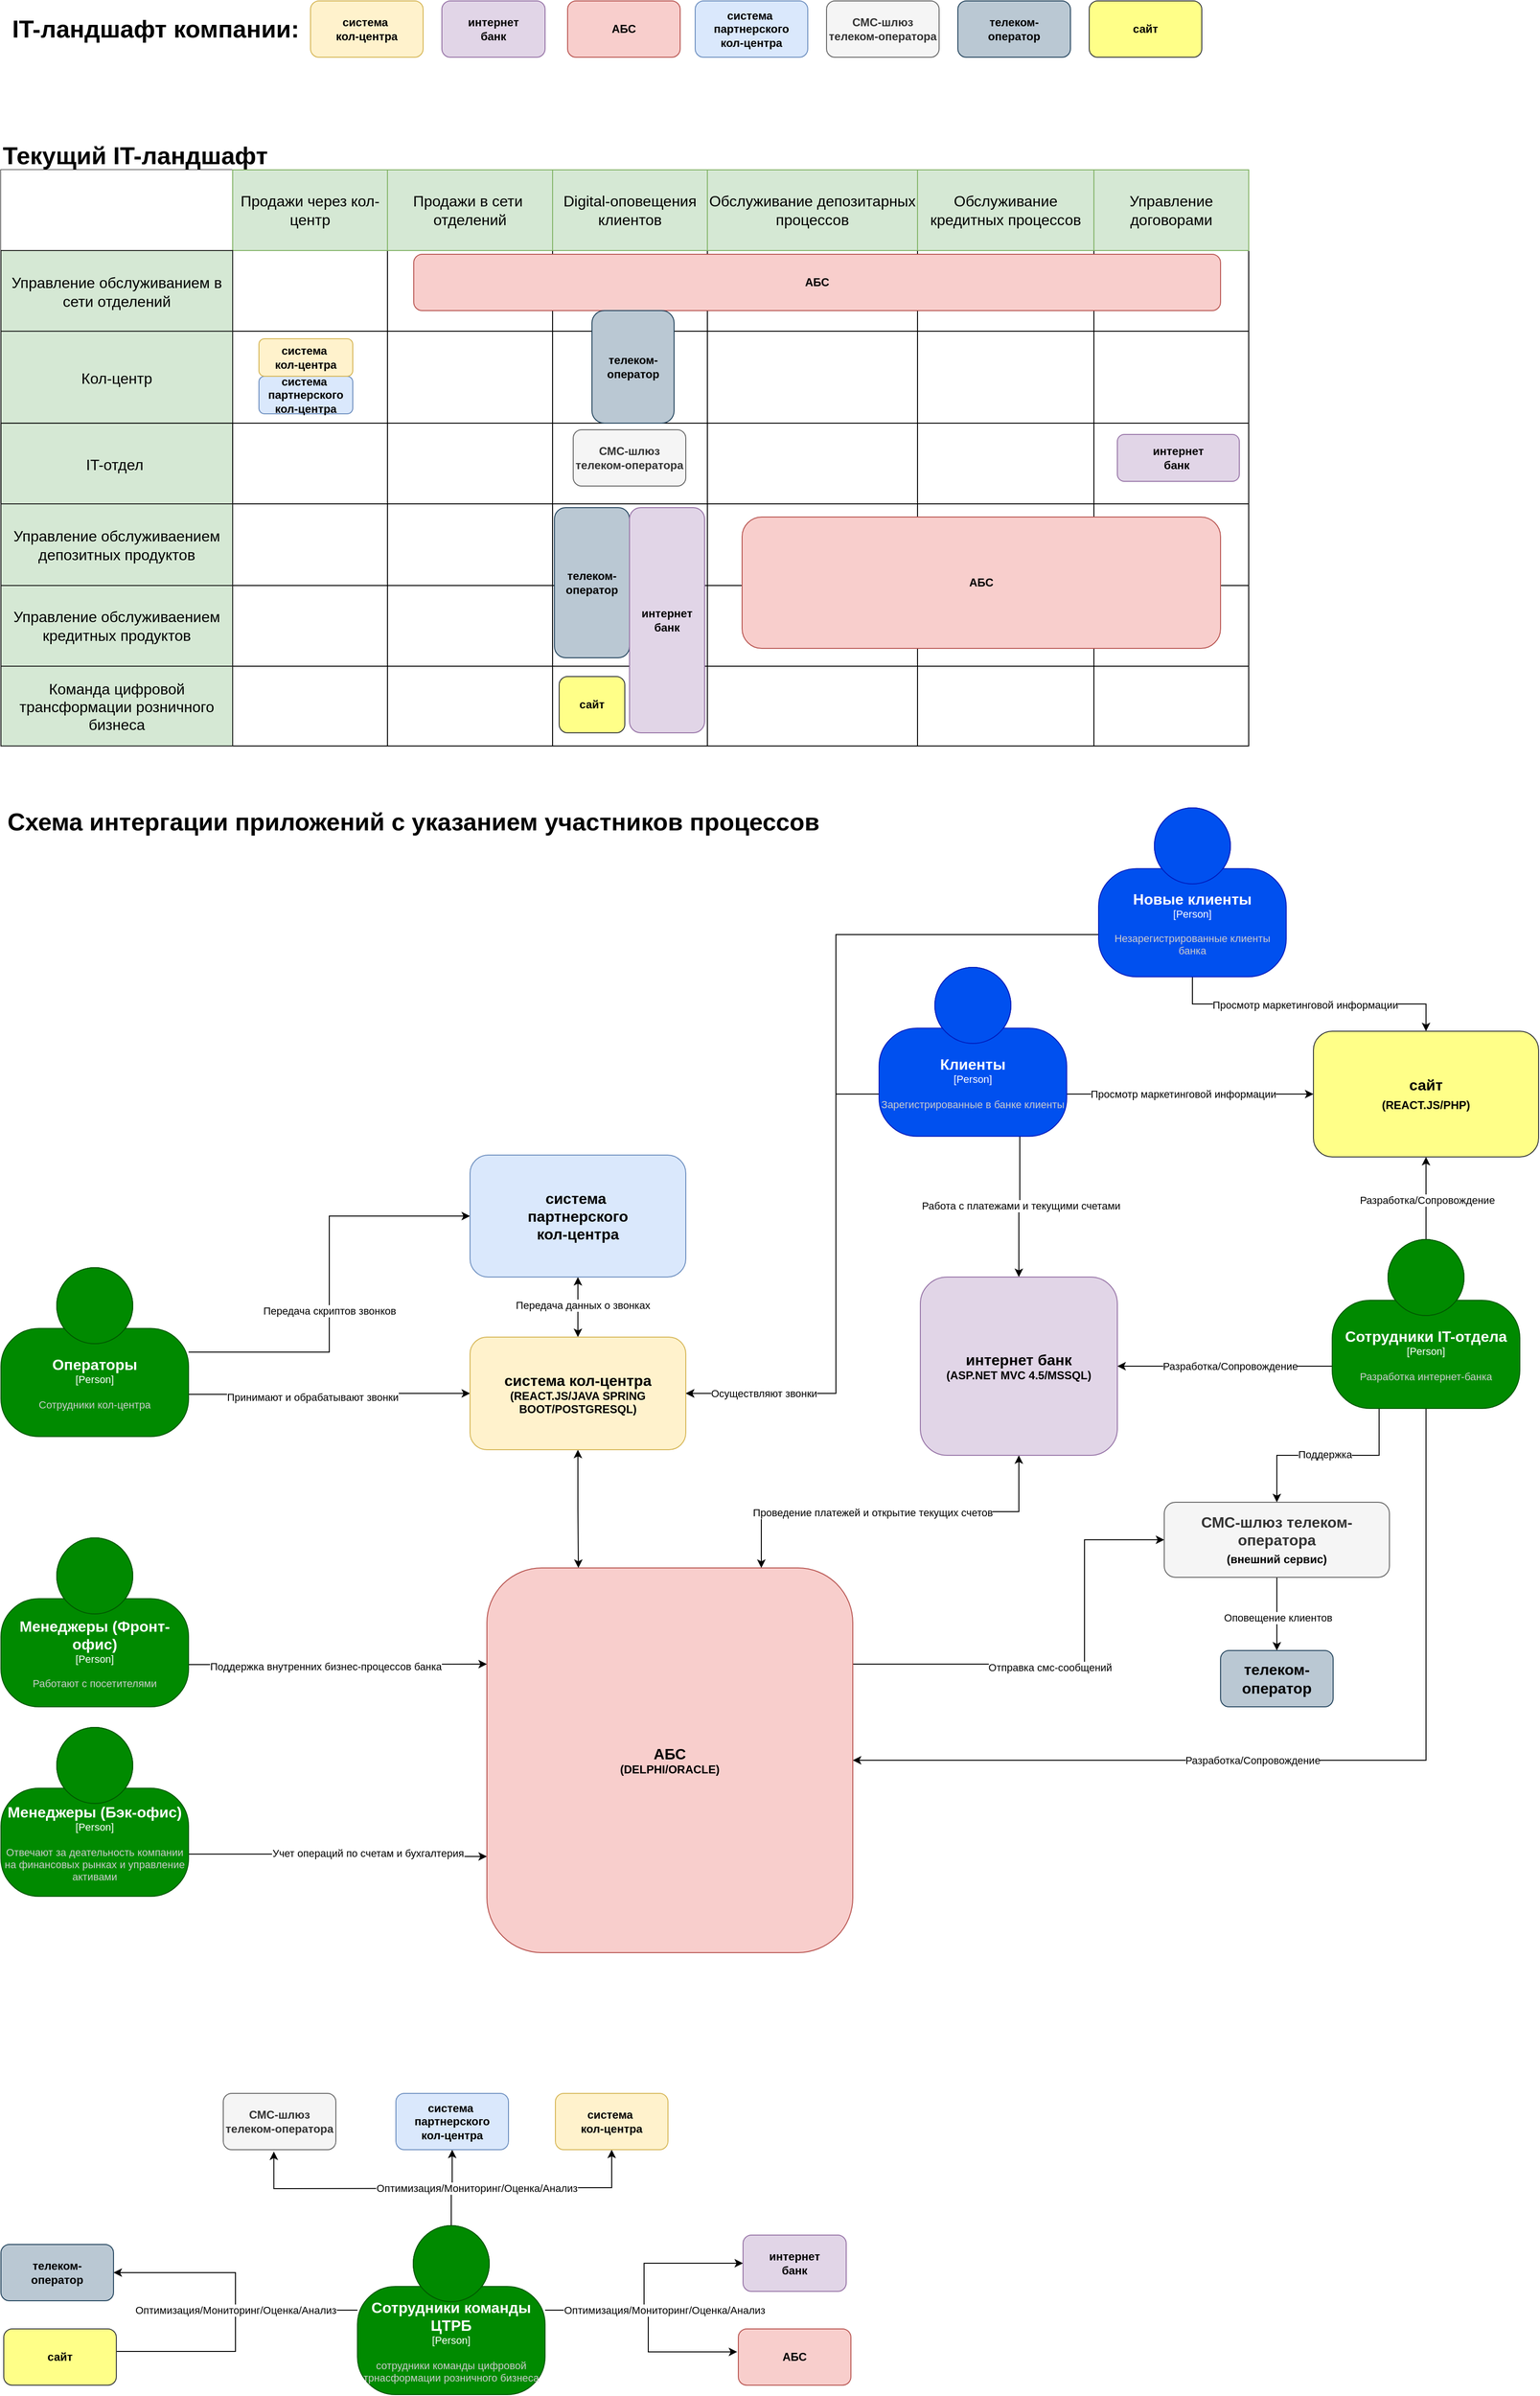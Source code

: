 <mxfile version="26.1.1">
  <diagram name="Страница — 1" id="DCKSg0_pnq47vdhUBzT0">
    <mxGraphModel dx="1891" dy="1104" grid="1" gridSize="10" guides="1" tooltips="1" connect="1" arrows="1" fold="1" page="1" pageScale="1" pageWidth="827" pageHeight="1169" math="0" shadow="0">
      <root>
        <mxCell id="0" />
        <mxCell id="1" parent="0" />
        <mxCell id="R_p2Gdf03y_Fe4NIbsTM-70" value="" style="shape=table;startSize=0;container=1;collapsible=0;childLayout=tableLayout;fontSize=16;" parent="1" vertex="1">
          <mxGeometry x="60" y="220" width="1330" height="614" as="geometry" />
        </mxCell>
        <mxCell id="R_p2Gdf03y_Fe4NIbsTM-71" value="" style="shape=tableRow;horizontal=0;startSize=0;swimlaneHead=0;swimlaneBody=0;strokeColor=inherit;top=0;left=0;bottom=0;right=0;collapsible=0;dropTarget=0;fillColor=none;points=[[0,0.5],[1,0.5]];portConstraint=eastwest;fontSize=16;" parent="R_p2Gdf03y_Fe4NIbsTM-70" vertex="1">
          <mxGeometry width="1330" height="86" as="geometry" />
        </mxCell>
        <mxCell id="R_p2Gdf03y_Fe4NIbsTM-72" value="" style="shape=partialRectangle;html=1;whiteSpace=wrap;connectable=0;overflow=hidden;top=0;left=0;bottom=0;right=0;pointerEvents=1;fontSize=16;" parent="R_p2Gdf03y_Fe4NIbsTM-71" vertex="1">
          <mxGeometry width="247" height="86" as="geometry">
            <mxRectangle width="247" height="86" as="alternateBounds" />
          </mxGeometry>
        </mxCell>
        <mxCell id="R_p2Gdf03y_Fe4NIbsTM-73" value="Продажи через кол-центр" style="shape=partialRectangle;html=1;whiteSpace=wrap;connectable=0;strokeColor=#82b366;overflow=hidden;fillColor=#d5e8d4;top=1;left=1;bottom=1;right=1;pointerEvents=1;fontSize=16;" parent="R_p2Gdf03y_Fe4NIbsTM-71" vertex="1">
          <mxGeometry x="247" width="165" height="86" as="geometry">
            <mxRectangle width="165" height="86" as="alternateBounds" />
          </mxGeometry>
        </mxCell>
        <mxCell id="R_p2Gdf03y_Fe4NIbsTM-86" value="Продажи в сети&amp;nbsp;&lt;div&gt;отделений&lt;/div&gt;" style="shape=partialRectangle;html=1;whiteSpace=wrap;connectable=0;strokeColor=#82b366;overflow=hidden;fillColor=#d5e8d4;top=1;left=1;bottom=1;right=1;pointerEvents=1;fontSize=16;" parent="R_p2Gdf03y_Fe4NIbsTM-71" vertex="1">
          <mxGeometry x="412" width="176" height="86" as="geometry">
            <mxRectangle width="176" height="86" as="alternateBounds" />
          </mxGeometry>
        </mxCell>
        <mxCell id="R_p2Gdf03y_Fe4NIbsTM-83" value="Digital-оповещения клиентов" style="shape=partialRectangle;html=1;whiteSpace=wrap;connectable=0;strokeColor=#82b366;overflow=hidden;fillColor=#d5e8d4;top=1;left=1;bottom=1;right=1;pointerEvents=1;fontSize=16;" parent="R_p2Gdf03y_Fe4NIbsTM-71" vertex="1">
          <mxGeometry x="588" width="165" height="86" as="geometry">
            <mxRectangle width="165" height="86" as="alternateBounds" />
          </mxGeometry>
        </mxCell>
        <mxCell id="R_p2Gdf03y_Fe4NIbsTM-74" value="Обслуживание депозитарных процессов" style="shape=partialRectangle;html=1;whiteSpace=wrap;connectable=0;strokeColor=#82b366;overflow=hidden;fillColor=#d5e8d4;top=1;left=1;bottom=1;right=1;pointerEvents=1;fontSize=16;" parent="R_p2Gdf03y_Fe4NIbsTM-71" vertex="1">
          <mxGeometry x="753" width="224" height="86" as="geometry">
            <mxRectangle width="224" height="86" as="alternateBounds" />
          </mxGeometry>
        </mxCell>
        <mxCell id="R_p2Gdf03y_Fe4NIbsTM-127" value="Обслуживание кредитных процессов" style="shape=partialRectangle;html=1;whiteSpace=wrap;connectable=0;strokeColor=#82b366;overflow=hidden;fillColor=#d5e8d4;top=1;left=1;bottom=1;right=1;pointerEvents=1;fontSize=16;" parent="R_p2Gdf03y_Fe4NIbsTM-71" vertex="1">
          <mxGeometry x="977" width="188" height="86" as="geometry">
            <mxRectangle width="188" height="86" as="alternateBounds" />
          </mxGeometry>
        </mxCell>
        <mxCell id="R_p2Gdf03y_Fe4NIbsTM-119" value="Управление договорами" style="shape=partialRectangle;html=1;whiteSpace=wrap;connectable=0;strokeColor=#82b366;overflow=hidden;fillColor=#d5e8d4;top=1;left=1;bottom=1;right=1;pointerEvents=1;fontSize=16;" parent="R_p2Gdf03y_Fe4NIbsTM-71" vertex="1">
          <mxGeometry x="1165" width="165" height="86" as="geometry">
            <mxRectangle width="165" height="86" as="alternateBounds" />
          </mxGeometry>
        </mxCell>
        <mxCell id="R_p2Gdf03y_Fe4NIbsTM-75" value="" style="shape=tableRow;horizontal=0;startSize=0;swimlaneHead=0;swimlaneBody=0;strokeColor=inherit;top=0;left=0;bottom=0;right=0;collapsible=0;dropTarget=0;fillColor=none;points=[[0,0.5],[1,0.5]];portConstraint=eastwest;fontSize=16;" parent="R_p2Gdf03y_Fe4NIbsTM-70" vertex="1">
          <mxGeometry y="86" width="1330" height="86" as="geometry" />
        </mxCell>
        <mxCell id="R_p2Gdf03y_Fe4NIbsTM-76" value="Управление обслуживанием в сети отделений" style="shape=partialRectangle;html=1;whiteSpace=wrap;connectable=0;strokeColor=light-dark(#191a19, #446e2c);overflow=hidden;fillColor=#d5e8d4;top=1;left=1;bottom=1;right=1;pointerEvents=1;fontSize=16;spacingTop=1;" parent="R_p2Gdf03y_Fe4NIbsTM-75" vertex="1">
          <mxGeometry width="247" height="86" as="geometry">
            <mxRectangle width="247" height="86" as="alternateBounds" />
          </mxGeometry>
        </mxCell>
        <mxCell id="R_p2Gdf03y_Fe4NIbsTM-77" value="" style="shape=partialRectangle;html=1;whiteSpace=wrap;connectable=0;strokeColor=inherit;overflow=hidden;fillColor=none;top=0;left=0;bottom=0;right=0;pointerEvents=1;fontSize=16;" parent="R_p2Gdf03y_Fe4NIbsTM-75" vertex="1">
          <mxGeometry x="247" width="165" height="86" as="geometry">
            <mxRectangle width="165" height="86" as="alternateBounds" />
          </mxGeometry>
        </mxCell>
        <mxCell id="R_p2Gdf03y_Fe4NIbsTM-87" value="" style="shape=partialRectangle;html=1;whiteSpace=wrap;connectable=0;strokeColor=inherit;overflow=hidden;fillColor=none;top=0;left=0;bottom=0;right=0;pointerEvents=1;fontSize=16;" parent="R_p2Gdf03y_Fe4NIbsTM-75" vertex="1">
          <mxGeometry x="412" width="176" height="86" as="geometry">
            <mxRectangle width="176" height="86" as="alternateBounds" />
          </mxGeometry>
        </mxCell>
        <mxCell id="R_p2Gdf03y_Fe4NIbsTM-84" style="shape=partialRectangle;html=1;whiteSpace=wrap;connectable=0;strokeColor=inherit;overflow=hidden;fillColor=none;top=0;left=0;bottom=0;right=0;pointerEvents=1;fontSize=16;" parent="R_p2Gdf03y_Fe4NIbsTM-75" vertex="1">
          <mxGeometry x="588" width="165" height="86" as="geometry">
            <mxRectangle width="165" height="86" as="alternateBounds" />
          </mxGeometry>
        </mxCell>
        <mxCell id="R_p2Gdf03y_Fe4NIbsTM-78" value="" style="shape=partialRectangle;html=1;whiteSpace=wrap;connectable=0;strokeColor=inherit;overflow=hidden;fillColor=none;top=0;left=0;bottom=0;right=0;pointerEvents=1;fontSize=16;" parent="R_p2Gdf03y_Fe4NIbsTM-75" vertex="1">
          <mxGeometry x="753" width="224" height="86" as="geometry">
            <mxRectangle width="224" height="86" as="alternateBounds" />
          </mxGeometry>
        </mxCell>
        <mxCell id="R_p2Gdf03y_Fe4NIbsTM-128" style="shape=partialRectangle;html=1;whiteSpace=wrap;connectable=0;strokeColor=inherit;overflow=hidden;fillColor=none;top=0;left=0;bottom=0;right=0;pointerEvents=1;fontSize=16;" parent="R_p2Gdf03y_Fe4NIbsTM-75" vertex="1">
          <mxGeometry x="977" width="188" height="86" as="geometry">
            <mxRectangle width="188" height="86" as="alternateBounds" />
          </mxGeometry>
        </mxCell>
        <mxCell id="R_p2Gdf03y_Fe4NIbsTM-120" style="shape=partialRectangle;html=1;whiteSpace=wrap;connectable=0;strokeColor=inherit;overflow=hidden;fillColor=none;top=0;left=0;bottom=0;right=0;pointerEvents=1;fontSize=16;" parent="R_p2Gdf03y_Fe4NIbsTM-75" vertex="1">
          <mxGeometry x="1165" width="165" height="86" as="geometry">
            <mxRectangle width="165" height="86" as="alternateBounds" />
          </mxGeometry>
        </mxCell>
        <mxCell id="R_p2Gdf03y_Fe4NIbsTM-113" style="shape=tableRow;horizontal=0;startSize=0;swimlaneHead=0;swimlaneBody=0;strokeColor=inherit;top=0;left=0;bottom=0;right=0;collapsible=0;dropTarget=0;fillColor=none;points=[[0,0.5],[1,0.5]];portConstraint=eastwest;fontSize=16;" parent="R_p2Gdf03y_Fe4NIbsTM-70" vertex="1">
          <mxGeometry y="172" width="1330" height="98" as="geometry" />
        </mxCell>
        <mxCell id="R_p2Gdf03y_Fe4NIbsTM-114" value="Кол-центр" style="shape=partialRectangle;html=1;whiteSpace=wrap;connectable=0;strokeColor=light-dark(#191a19, #446e2c);overflow=hidden;fillColor=#d5e8d4;top=1;left=1;bottom=1;right=1;pointerEvents=1;fontSize=16;spacingTop=1;" parent="R_p2Gdf03y_Fe4NIbsTM-113" vertex="1">
          <mxGeometry width="247" height="98" as="geometry">
            <mxRectangle width="247" height="98" as="alternateBounds" />
          </mxGeometry>
        </mxCell>
        <mxCell id="R_p2Gdf03y_Fe4NIbsTM-115" value="" style="shape=partialRectangle;html=1;whiteSpace=wrap;connectable=0;strokeColor=inherit;overflow=hidden;fillColor=none;top=0;left=0;bottom=0;right=0;pointerEvents=1;fontSize=16;" parent="R_p2Gdf03y_Fe4NIbsTM-113" vertex="1">
          <mxGeometry x="247" width="165" height="98" as="geometry">
            <mxRectangle width="165" height="98" as="alternateBounds" />
          </mxGeometry>
        </mxCell>
        <mxCell id="R_p2Gdf03y_Fe4NIbsTM-116" style="shape=partialRectangle;html=1;whiteSpace=wrap;connectable=0;strokeColor=inherit;overflow=hidden;fillColor=none;top=0;left=0;bottom=0;right=0;pointerEvents=1;fontSize=16;" parent="R_p2Gdf03y_Fe4NIbsTM-113" vertex="1">
          <mxGeometry x="412" width="176" height="98" as="geometry">
            <mxRectangle width="176" height="98" as="alternateBounds" />
          </mxGeometry>
        </mxCell>
        <mxCell id="R_p2Gdf03y_Fe4NIbsTM-117" style="shape=partialRectangle;html=1;whiteSpace=wrap;connectable=0;strokeColor=inherit;overflow=hidden;fillColor=none;top=0;left=0;bottom=0;right=0;pointerEvents=1;fontSize=16;" parent="R_p2Gdf03y_Fe4NIbsTM-113" vertex="1">
          <mxGeometry x="588" width="165" height="98" as="geometry">
            <mxRectangle width="165" height="98" as="alternateBounds" />
          </mxGeometry>
        </mxCell>
        <mxCell id="R_p2Gdf03y_Fe4NIbsTM-118" style="shape=partialRectangle;html=1;whiteSpace=wrap;connectable=0;strokeColor=inherit;overflow=hidden;fillColor=none;top=0;left=0;bottom=0;right=0;pointerEvents=1;fontSize=16;" parent="R_p2Gdf03y_Fe4NIbsTM-113" vertex="1">
          <mxGeometry x="753" width="224" height="98" as="geometry">
            <mxRectangle width="224" height="98" as="alternateBounds" />
          </mxGeometry>
        </mxCell>
        <mxCell id="R_p2Gdf03y_Fe4NIbsTM-129" style="shape=partialRectangle;html=1;whiteSpace=wrap;connectable=0;strokeColor=inherit;overflow=hidden;fillColor=none;top=0;left=0;bottom=0;right=0;pointerEvents=1;fontSize=16;" parent="R_p2Gdf03y_Fe4NIbsTM-113" vertex="1">
          <mxGeometry x="977" width="188" height="98" as="geometry">
            <mxRectangle width="188" height="98" as="alternateBounds" />
          </mxGeometry>
        </mxCell>
        <mxCell id="R_p2Gdf03y_Fe4NIbsTM-121" style="shape=partialRectangle;html=1;whiteSpace=wrap;connectable=0;strokeColor=inherit;overflow=hidden;fillColor=none;top=0;left=0;bottom=0;right=0;pointerEvents=1;fontSize=16;" parent="R_p2Gdf03y_Fe4NIbsTM-113" vertex="1">
          <mxGeometry x="1165" width="165" height="98" as="geometry">
            <mxRectangle width="165" height="98" as="alternateBounds" />
          </mxGeometry>
        </mxCell>
        <mxCell id="R_p2Gdf03y_Fe4NIbsTM-107" style="shape=tableRow;horizontal=0;startSize=0;swimlaneHead=0;swimlaneBody=0;strokeColor=inherit;top=0;left=0;bottom=0;right=0;collapsible=0;dropTarget=0;fillColor=none;points=[[0,0.5],[1,0.5]];portConstraint=eastwest;fontSize=16;" parent="R_p2Gdf03y_Fe4NIbsTM-70" vertex="1">
          <mxGeometry y="270" width="1330" height="86" as="geometry" />
        </mxCell>
        <mxCell id="R_p2Gdf03y_Fe4NIbsTM-108" value="IT-отдел&amp;nbsp;" style="shape=partialRectangle;html=1;whiteSpace=wrap;connectable=0;strokeColor=default;overflow=hidden;fillColor=#d5e8d4;top=1;left=1;bottom=1;right=1;pointerEvents=1;fontSize=16;spacingTop=2;" parent="R_p2Gdf03y_Fe4NIbsTM-107" vertex="1">
          <mxGeometry width="247" height="86" as="geometry">
            <mxRectangle width="247" height="86" as="alternateBounds" />
          </mxGeometry>
        </mxCell>
        <mxCell id="R_p2Gdf03y_Fe4NIbsTM-109" style="shape=partialRectangle;html=1;whiteSpace=wrap;connectable=0;strokeColor=inherit;overflow=hidden;fillColor=none;top=0;left=0;bottom=0;right=0;pointerEvents=1;fontSize=16;" parent="R_p2Gdf03y_Fe4NIbsTM-107" vertex="1">
          <mxGeometry x="247" width="165" height="86" as="geometry">
            <mxRectangle width="165" height="86" as="alternateBounds" />
          </mxGeometry>
        </mxCell>
        <mxCell id="R_p2Gdf03y_Fe4NIbsTM-110" style="shape=partialRectangle;html=1;whiteSpace=wrap;connectable=0;strokeColor=inherit;overflow=hidden;fillColor=none;top=0;left=0;bottom=0;right=0;pointerEvents=1;fontSize=16;" parent="R_p2Gdf03y_Fe4NIbsTM-107" vertex="1">
          <mxGeometry x="412" width="176" height="86" as="geometry">
            <mxRectangle width="176" height="86" as="alternateBounds" />
          </mxGeometry>
        </mxCell>
        <mxCell id="R_p2Gdf03y_Fe4NIbsTM-111" style="shape=partialRectangle;html=1;whiteSpace=wrap;connectable=0;strokeColor=inherit;overflow=hidden;fillColor=none;top=0;left=0;bottom=0;right=0;pointerEvents=1;fontSize=16;" parent="R_p2Gdf03y_Fe4NIbsTM-107" vertex="1">
          <mxGeometry x="588" width="165" height="86" as="geometry">
            <mxRectangle width="165" height="86" as="alternateBounds" />
          </mxGeometry>
        </mxCell>
        <mxCell id="R_p2Gdf03y_Fe4NIbsTM-112" style="shape=partialRectangle;html=1;whiteSpace=wrap;connectable=0;strokeColor=inherit;overflow=hidden;fillColor=none;top=0;left=0;bottom=0;right=0;pointerEvents=1;fontSize=16;" parent="R_p2Gdf03y_Fe4NIbsTM-107" vertex="1">
          <mxGeometry x="753" width="224" height="86" as="geometry">
            <mxRectangle width="224" height="86" as="alternateBounds" />
          </mxGeometry>
        </mxCell>
        <mxCell id="R_p2Gdf03y_Fe4NIbsTM-130" style="shape=partialRectangle;html=1;whiteSpace=wrap;connectable=0;strokeColor=inherit;overflow=hidden;fillColor=none;top=0;left=0;bottom=0;right=0;pointerEvents=1;fontSize=16;" parent="R_p2Gdf03y_Fe4NIbsTM-107" vertex="1">
          <mxGeometry x="977" width="188" height="86" as="geometry">
            <mxRectangle width="188" height="86" as="alternateBounds" />
          </mxGeometry>
        </mxCell>
        <mxCell id="R_p2Gdf03y_Fe4NIbsTM-122" style="shape=partialRectangle;html=1;whiteSpace=wrap;connectable=0;strokeColor=inherit;overflow=hidden;fillColor=none;top=0;left=0;bottom=0;right=0;pointerEvents=1;fontSize=16;" parent="R_p2Gdf03y_Fe4NIbsTM-107" vertex="1">
          <mxGeometry x="1165" width="165" height="86" as="geometry">
            <mxRectangle width="165" height="86" as="alternateBounds" />
          </mxGeometry>
        </mxCell>
        <mxCell id="R_p2Gdf03y_Fe4NIbsTM-101" style="shape=tableRow;horizontal=0;startSize=0;swimlaneHead=0;swimlaneBody=0;strokeColor=inherit;top=0;left=0;bottom=0;right=0;collapsible=0;dropTarget=0;fillColor=none;points=[[0,0.5],[1,0.5]];portConstraint=eastwest;fontSize=16;" parent="R_p2Gdf03y_Fe4NIbsTM-70" vertex="1">
          <mxGeometry y="356" width="1330" height="87" as="geometry" />
        </mxCell>
        <mxCell id="R_p2Gdf03y_Fe4NIbsTM-102" value="Управление обслуживаением депозитных продуктов" style="shape=partialRectangle;html=1;whiteSpace=wrap;connectable=0;strokeColor=light-dark(#191a19, #446e2c);overflow=hidden;fillColor=#d5e8d4;top=1;left=1;bottom=1;right=1;pointerEvents=1;fontSize=16;" parent="R_p2Gdf03y_Fe4NIbsTM-101" vertex="1">
          <mxGeometry width="247" height="87" as="geometry">
            <mxRectangle width="247" height="87" as="alternateBounds" />
          </mxGeometry>
        </mxCell>
        <mxCell id="R_p2Gdf03y_Fe4NIbsTM-103" style="shape=partialRectangle;html=1;whiteSpace=wrap;connectable=0;strokeColor=inherit;overflow=hidden;fillColor=none;top=0;left=0;bottom=0;right=0;pointerEvents=1;fontSize=16;" parent="R_p2Gdf03y_Fe4NIbsTM-101" vertex="1">
          <mxGeometry x="247" width="165" height="87" as="geometry">
            <mxRectangle width="165" height="87" as="alternateBounds" />
          </mxGeometry>
        </mxCell>
        <mxCell id="R_p2Gdf03y_Fe4NIbsTM-104" style="shape=partialRectangle;html=1;whiteSpace=wrap;connectable=0;strokeColor=inherit;overflow=hidden;fillColor=none;top=0;left=0;bottom=0;right=0;pointerEvents=1;fontSize=16;" parent="R_p2Gdf03y_Fe4NIbsTM-101" vertex="1">
          <mxGeometry x="412" width="176" height="87" as="geometry">
            <mxRectangle width="176" height="87" as="alternateBounds" />
          </mxGeometry>
        </mxCell>
        <mxCell id="R_p2Gdf03y_Fe4NIbsTM-105" style="shape=partialRectangle;html=1;whiteSpace=wrap;connectable=0;strokeColor=inherit;overflow=hidden;fillColor=none;top=0;left=0;bottom=0;right=0;pointerEvents=1;fontSize=16;" parent="R_p2Gdf03y_Fe4NIbsTM-101" vertex="1">
          <mxGeometry x="588" width="165" height="87" as="geometry">
            <mxRectangle width="165" height="87" as="alternateBounds" />
          </mxGeometry>
        </mxCell>
        <mxCell id="R_p2Gdf03y_Fe4NIbsTM-106" style="shape=partialRectangle;html=1;whiteSpace=wrap;connectable=0;strokeColor=inherit;overflow=hidden;fillColor=none;top=0;left=0;bottom=0;right=0;pointerEvents=1;fontSize=16;" parent="R_p2Gdf03y_Fe4NIbsTM-101" vertex="1">
          <mxGeometry x="753" width="224" height="87" as="geometry">
            <mxRectangle width="224" height="87" as="alternateBounds" />
          </mxGeometry>
        </mxCell>
        <mxCell id="R_p2Gdf03y_Fe4NIbsTM-131" style="shape=partialRectangle;html=1;whiteSpace=wrap;connectable=0;strokeColor=inherit;overflow=hidden;fillColor=none;top=0;left=0;bottom=0;right=0;pointerEvents=1;fontSize=16;" parent="R_p2Gdf03y_Fe4NIbsTM-101" vertex="1">
          <mxGeometry x="977" width="188" height="87" as="geometry">
            <mxRectangle width="188" height="87" as="alternateBounds" />
          </mxGeometry>
        </mxCell>
        <mxCell id="R_p2Gdf03y_Fe4NIbsTM-123" style="shape=partialRectangle;html=1;whiteSpace=wrap;connectable=0;strokeColor=inherit;overflow=hidden;fillColor=none;top=0;left=0;bottom=0;right=0;pointerEvents=1;fontSize=16;" parent="R_p2Gdf03y_Fe4NIbsTM-101" vertex="1">
          <mxGeometry x="1165" width="165" height="87" as="geometry">
            <mxRectangle width="165" height="87" as="alternateBounds" />
          </mxGeometry>
        </mxCell>
        <mxCell id="R_p2Gdf03y_Fe4NIbsTM-95" style="shape=tableRow;horizontal=0;startSize=0;swimlaneHead=0;swimlaneBody=0;strokeColor=inherit;top=0;left=0;bottom=0;right=0;collapsible=0;dropTarget=0;fillColor=none;points=[[0,0.5],[1,0.5]];portConstraint=eastwest;fontSize=16;" parent="R_p2Gdf03y_Fe4NIbsTM-70" vertex="1">
          <mxGeometry y="443" width="1330" height="86" as="geometry" />
        </mxCell>
        <mxCell id="R_p2Gdf03y_Fe4NIbsTM-96" value="Управление обслуживаением кредитных продуктов" style="shape=partialRectangle;html=1;whiteSpace=wrap;connectable=0;strokeColor=light-dark(#191a19, #446e2c);overflow=hidden;fillColor=#d5e8d4;top=1;left=1;bottom=1;right=1;pointerEvents=1;fontSize=16;" parent="R_p2Gdf03y_Fe4NIbsTM-95" vertex="1">
          <mxGeometry width="247" height="86" as="geometry">
            <mxRectangle width="247" height="86" as="alternateBounds" />
          </mxGeometry>
        </mxCell>
        <mxCell id="R_p2Gdf03y_Fe4NIbsTM-97" style="shape=partialRectangle;html=1;whiteSpace=wrap;connectable=0;strokeColor=inherit;overflow=hidden;fillColor=none;top=0;left=0;bottom=0;right=0;pointerEvents=1;fontSize=16;" parent="R_p2Gdf03y_Fe4NIbsTM-95" vertex="1">
          <mxGeometry x="247" width="165" height="86" as="geometry">
            <mxRectangle width="165" height="86" as="alternateBounds" />
          </mxGeometry>
        </mxCell>
        <mxCell id="R_p2Gdf03y_Fe4NIbsTM-98" style="shape=partialRectangle;html=1;whiteSpace=wrap;connectable=0;strokeColor=inherit;overflow=hidden;fillColor=none;top=0;left=0;bottom=0;right=0;pointerEvents=1;fontSize=16;" parent="R_p2Gdf03y_Fe4NIbsTM-95" vertex="1">
          <mxGeometry x="412" width="176" height="86" as="geometry">
            <mxRectangle width="176" height="86" as="alternateBounds" />
          </mxGeometry>
        </mxCell>
        <mxCell id="R_p2Gdf03y_Fe4NIbsTM-99" style="shape=partialRectangle;html=1;whiteSpace=wrap;connectable=0;strokeColor=inherit;overflow=hidden;fillColor=none;top=0;left=0;bottom=0;right=0;pointerEvents=1;fontSize=16;" parent="R_p2Gdf03y_Fe4NIbsTM-95" vertex="1">
          <mxGeometry x="588" width="165" height="86" as="geometry">
            <mxRectangle width="165" height="86" as="alternateBounds" />
          </mxGeometry>
        </mxCell>
        <mxCell id="R_p2Gdf03y_Fe4NIbsTM-100" style="shape=partialRectangle;html=1;whiteSpace=wrap;connectable=0;strokeColor=inherit;overflow=hidden;fillColor=none;top=0;left=0;bottom=0;right=0;pointerEvents=1;fontSize=16;" parent="R_p2Gdf03y_Fe4NIbsTM-95" vertex="1">
          <mxGeometry x="753" width="224" height="86" as="geometry">
            <mxRectangle width="224" height="86" as="alternateBounds" />
          </mxGeometry>
        </mxCell>
        <mxCell id="R_p2Gdf03y_Fe4NIbsTM-132" style="shape=partialRectangle;html=1;whiteSpace=wrap;connectable=0;strokeColor=inherit;overflow=hidden;fillColor=none;top=0;left=0;bottom=0;right=0;pointerEvents=1;fontSize=16;" parent="R_p2Gdf03y_Fe4NIbsTM-95" vertex="1">
          <mxGeometry x="977" width="188" height="86" as="geometry">
            <mxRectangle width="188" height="86" as="alternateBounds" />
          </mxGeometry>
        </mxCell>
        <mxCell id="R_p2Gdf03y_Fe4NIbsTM-124" style="shape=partialRectangle;html=1;whiteSpace=wrap;connectable=0;strokeColor=inherit;overflow=hidden;fillColor=none;top=0;left=0;bottom=0;right=0;pointerEvents=1;fontSize=16;" parent="R_p2Gdf03y_Fe4NIbsTM-95" vertex="1">
          <mxGeometry x="1165" width="165" height="86" as="geometry">
            <mxRectangle width="165" height="86" as="alternateBounds" />
          </mxGeometry>
        </mxCell>
        <mxCell id="R_p2Gdf03y_Fe4NIbsTM-89" style="shape=tableRow;horizontal=0;startSize=0;swimlaneHead=0;swimlaneBody=0;strokeColor=inherit;top=0;left=0;bottom=0;right=0;collapsible=0;dropTarget=0;fillColor=none;points=[[0,0.5],[1,0.5]];portConstraint=eastwest;fontSize=16;" parent="R_p2Gdf03y_Fe4NIbsTM-70" vertex="1">
          <mxGeometry y="529" width="1330" height="85" as="geometry" />
        </mxCell>
        <mxCell id="R_p2Gdf03y_Fe4NIbsTM-90" value="Команда цифровой трансформации розничного бизнеса" style="shape=partialRectangle;html=1;whiteSpace=wrap;connectable=0;strokeColor=light-dark(#191a19, #446e2c);overflow=hidden;fillColor=#d5e8d4;top=1;left=1;bottom=1;right=1;pointerEvents=1;fontSize=16;" parent="R_p2Gdf03y_Fe4NIbsTM-89" vertex="1">
          <mxGeometry width="247" height="85" as="geometry">
            <mxRectangle width="247" height="85" as="alternateBounds" />
          </mxGeometry>
        </mxCell>
        <mxCell id="R_p2Gdf03y_Fe4NIbsTM-91" style="shape=partialRectangle;html=1;whiteSpace=wrap;connectable=0;strokeColor=inherit;overflow=hidden;fillColor=none;top=0;left=0;bottom=0;right=0;pointerEvents=1;fontSize=16;" parent="R_p2Gdf03y_Fe4NIbsTM-89" vertex="1">
          <mxGeometry x="247" width="165" height="85" as="geometry">
            <mxRectangle width="165" height="85" as="alternateBounds" />
          </mxGeometry>
        </mxCell>
        <mxCell id="R_p2Gdf03y_Fe4NIbsTM-92" style="shape=partialRectangle;html=1;whiteSpace=wrap;connectable=0;strokeColor=inherit;overflow=hidden;fillColor=none;top=0;left=0;bottom=0;right=0;pointerEvents=1;fontSize=16;" parent="R_p2Gdf03y_Fe4NIbsTM-89" vertex="1">
          <mxGeometry x="412" width="176" height="85" as="geometry">
            <mxRectangle width="176" height="85" as="alternateBounds" />
          </mxGeometry>
        </mxCell>
        <mxCell id="R_p2Gdf03y_Fe4NIbsTM-93" style="shape=partialRectangle;html=1;whiteSpace=wrap;connectable=0;strokeColor=inherit;overflow=hidden;fillColor=none;top=0;left=0;bottom=0;right=0;pointerEvents=1;fontSize=16;" parent="R_p2Gdf03y_Fe4NIbsTM-89" vertex="1">
          <mxGeometry x="588" width="165" height="85" as="geometry">
            <mxRectangle width="165" height="85" as="alternateBounds" />
          </mxGeometry>
        </mxCell>
        <mxCell id="R_p2Gdf03y_Fe4NIbsTM-94" style="shape=partialRectangle;html=1;whiteSpace=wrap;connectable=0;strokeColor=inherit;overflow=hidden;fillColor=none;top=0;left=0;bottom=0;right=0;pointerEvents=1;fontSize=16;" parent="R_p2Gdf03y_Fe4NIbsTM-89" vertex="1">
          <mxGeometry x="753" width="224" height="85" as="geometry">
            <mxRectangle width="224" height="85" as="alternateBounds" />
          </mxGeometry>
        </mxCell>
        <mxCell id="R_p2Gdf03y_Fe4NIbsTM-133" style="shape=partialRectangle;html=1;whiteSpace=wrap;connectable=0;strokeColor=inherit;overflow=hidden;fillColor=none;top=0;left=0;bottom=0;right=0;pointerEvents=1;fontSize=16;" parent="R_p2Gdf03y_Fe4NIbsTM-89" vertex="1">
          <mxGeometry x="977" width="188" height="85" as="geometry">
            <mxRectangle width="188" height="85" as="alternateBounds" />
          </mxGeometry>
        </mxCell>
        <mxCell id="R_p2Gdf03y_Fe4NIbsTM-125" style="shape=partialRectangle;html=1;whiteSpace=wrap;connectable=0;strokeColor=inherit;overflow=hidden;fillColor=none;top=0;left=0;bottom=0;right=0;pointerEvents=1;fontSize=16;" parent="R_p2Gdf03y_Fe4NIbsTM-89" vertex="1">
          <mxGeometry x="1165" width="165" height="85" as="geometry">
            <mxRectangle width="165" height="85" as="alternateBounds" />
          </mxGeometry>
        </mxCell>
        <mxCell id="R_p2Gdf03y_Fe4NIbsTM-136" value="&lt;b&gt;система&amp;nbsp;&lt;/b&gt;&lt;div&gt;&lt;b&gt;кол-центра&lt;/b&gt;&lt;/div&gt;" style="rounded=1;whiteSpace=wrap;html=1;fillColor=#fff2cc;strokeColor=#d6b656;" parent="1" vertex="1">
          <mxGeometry x="390" y="40" width="120" height="60" as="geometry" />
        </mxCell>
        <mxCell id="R_p2Gdf03y_Fe4NIbsTM-137" value="&lt;b&gt;интернет&lt;/b&gt;&lt;div&gt;&lt;b&gt;банк&amp;nbsp;&lt;/b&gt;&lt;/div&gt;" style="rounded=1;whiteSpace=wrap;html=1;fillColor=#e1d5e7;strokeColor=#9673a6;" parent="1" vertex="1">
          <mxGeometry x="1250" y="502" width="130" height="50" as="geometry" />
        </mxCell>
        <mxCell id="R_p2Gdf03y_Fe4NIbsTM-138" value="&lt;b&gt;АБС&lt;/b&gt;" style="rounded=1;whiteSpace=wrap;html=1;fillColor=#f8cecc;strokeColor=#b85450;" parent="1" vertex="1">
          <mxGeometry x="664" y="40" width="120" height="60" as="geometry" />
        </mxCell>
        <mxCell id="R_p2Gdf03y_Fe4NIbsTM-139" value="&lt;b&gt;система&amp;nbsp;&lt;/b&gt;&lt;div&gt;&lt;b&gt;партнерского&lt;br&gt;&lt;/b&gt;&lt;div&gt;&lt;b&gt;кол-центра&lt;/b&gt;&lt;/div&gt;&lt;/div&gt;" style="rounded=1;whiteSpace=wrap;html=1;fillColor=#dae8fc;strokeColor=#6c8ebf;" parent="1" vertex="1">
          <mxGeometry x="800" y="40" width="120" height="60" as="geometry" />
        </mxCell>
        <mxCell id="R_p2Gdf03y_Fe4NIbsTM-140" value="&lt;b&gt;СМС-шлюз телеком-оператора&lt;/b&gt;" style="rounded=1;whiteSpace=wrap;html=1;fillColor=#f5f5f5;strokeColor=#666666;fontColor=#333333;" parent="1" vertex="1">
          <mxGeometry x="940" y="40" width="120" height="60" as="geometry" />
        </mxCell>
        <mxCell id="R_p2Gdf03y_Fe4NIbsTM-141" value="&lt;b&gt;телеком-&lt;/b&gt;&lt;div&gt;&lt;b&gt;оператор&lt;/b&gt;&lt;/div&gt;" style="rounded=1;whiteSpace=wrap;html=1;fillColor=#bac8d3;strokeColor=#23445d;" parent="1" vertex="1">
          <mxGeometry x="1080" y="40" width="120" height="60" as="geometry" />
        </mxCell>
        <mxCell id="R_p2Gdf03y_Fe4NIbsTM-142" value="&lt;b&gt;сайт&lt;/b&gt;" style="rounded=1;whiteSpace=wrap;html=1;fillColor=#ffff88;strokeColor=#36393d;" parent="1" vertex="1">
          <mxGeometry x="1220" y="40" width="120" height="60" as="geometry" />
        </mxCell>
        <mxCell id="R_p2Gdf03y_Fe4NIbsTM-146" value="&lt;b&gt;СМС-шлюз телеком-оператора&lt;/b&gt;" style="rounded=1;whiteSpace=wrap;html=1;fillColor=#f5f5f5;strokeColor=#666666;fontColor=#333333;" parent="1" vertex="1">
          <mxGeometry x="670" y="497" width="120" height="60" as="geometry" />
        </mxCell>
        <mxCell id="R_p2Gdf03y_Fe4NIbsTM-147" value="&lt;b&gt;система&amp;nbsp;&lt;/b&gt;&lt;div&gt;&lt;b&gt;партнерского&lt;br&gt;&lt;/b&gt;&lt;div&gt;&lt;b&gt;кол-центра&lt;/b&gt;&lt;/div&gt;&lt;/div&gt;" style="rounded=1;whiteSpace=wrap;html=1;fillColor=#dae8fc;strokeColor=#6c8ebf;" parent="1" vertex="1">
          <mxGeometry x="335" y="440" width="100" height="40" as="geometry" />
        </mxCell>
        <mxCell id="R_p2Gdf03y_Fe4NIbsTM-144" value="&lt;b&gt;система&amp;nbsp;&lt;/b&gt;&lt;div&gt;&lt;b&gt;кол-центра&lt;/b&gt;&lt;/div&gt;" style="rounded=1;whiteSpace=wrap;html=1;fillColor=#fff2cc;strokeColor=#d6b656;shadow=0;" parent="1" vertex="1">
          <mxGeometry x="335" y="400" width="100" height="40" as="geometry" />
        </mxCell>
        <mxCell id="R_p2Gdf03y_Fe4NIbsTM-150" value="&lt;b&gt;телеком-&lt;/b&gt;&lt;div&gt;&lt;b&gt;оператор&lt;/b&gt;&lt;/div&gt;" style="rounded=1;whiteSpace=wrap;html=1;fillColor=#bac8d3;strokeColor=#23445d;" parent="1" vertex="1">
          <mxGeometry x="650" y="580" width="80" height="160" as="geometry" />
        </mxCell>
        <mxCell id="R_p2Gdf03y_Fe4NIbsTM-153" value="&lt;b&gt;АБС&lt;/b&gt;" style="rounded=1;whiteSpace=wrap;html=1;fillColor=#f8cecc;strokeColor=#b85450;" parent="1" vertex="1">
          <mxGeometry x="500" y="310" width="860" height="60" as="geometry" />
        </mxCell>
        <mxCell id="R_p2Gdf03y_Fe4NIbsTM-156" value="&lt;b&gt;АБС&lt;/b&gt;" style="rounded=1;whiteSpace=wrap;html=1;fillColor=#f8cecc;strokeColor=#b85450;" parent="1" vertex="1">
          <mxGeometry x="850" y="590" width="510" height="140" as="geometry" />
        </mxCell>
        <mxCell id="R_p2Gdf03y_Fe4NIbsTM-158" value="&lt;b&gt;интернет&lt;/b&gt;&lt;div&gt;&lt;b&gt;банк&lt;/b&gt;&lt;/div&gt;" style="rounded=1;whiteSpace=wrap;html=1;fillColor=#e1d5e7;strokeColor=#9673a6;" parent="1" vertex="1">
          <mxGeometry x="730" y="580" width="80" height="240" as="geometry" />
        </mxCell>
        <mxCell id="R_p2Gdf03y_Fe4NIbsTM-165" value="&lt;b&gt;интернет&lt;/b&gt;&lt;div&gt;&lt;b&gt;банк&lt;/b&gt;&lt;/div&gt;" style="rounded=1;whiteSpace=wrap;html=1;fillColor=#e1d5e7;strokeColor=#9673a6;" parent="1" vertex="1">
          <mxGeometry x="530" y="40" width="110" height="60" as="geometry" />
        </mxCell>
        <mxCell id="R_p2Gdf03y_Fe4NIbsTM-166" value="&lt;b&gt;телеком-&lt;/b&gt;&lt;div&gt;&lt;b&gt;оператор&lt;/b&gt;&lt;/div&gt;" style="rounded=1;whiteSpace=wrap;html=1;fillColor=#bac8d3;strokeColor=#23445d;" parent="1" vertex="1">
          <mxGeometry x="690" y="370" width="87.5" height="120" as="geometry" />
        </mxCell>
        <mxCell id="R_p2Gdf03y_Fe4NIbsTM-167" value="IT-ландшафт компании:&amp;nbsp;" style="text;html=1;align=left;verticalAlign=middle;whiteSpace=wrap;rounded=0;fontStyle=1;fontSize=26;" parent="1" vertex="1">
          <mxGeometry x="70" y="55" width="330" height="30" as="geometry" />
        </mxCell>
        <mxCell id="R_p2Gdf03y_Fe4NIbsTM-168" value="Схема интергации приложений с указанием участников процессов" style="text;html=1;align=left;verticalAlign=middle;whiteSpace=wrap;rounded=0;fontStyle=1;fontSize=26;" parent="1" vertex="1">
          <mxGeometry x="65" y="900" width="990" height="30" as="geometry" />
        </mxCell>
        <mxCell id="R_p2Gdf03y_Fe4NIbsTM-189" style="edgeStyle=orthogonalEdgeStyle;rounded=0;orthogonalLoop=1;jettySize=auto;html=1;exitX=0;exitY=0.75;exitDx=0;exitDy=0;exitPerimeter=0;entryX=1;entryY=0.5;entryDx=0;entryDy=0;" parent="1" source="R_p2Gdf03y_Fe4NIbsTM-169" target="R_p2Gdf03y_Fe4NIbsTM-178" edge="1">
          <mxGeometry relative="1" as="geometry">
            <Array as="points">
              <mxPoint x="950" y="1205" />
              <mxPoint x="950" y="1524" />
            </Array>
          </mxGeometry>
        </mxCell>
        <mxCell id="R_p2Gdf03y_Fe4NIbsTM-190" style="edgeStyle=orthogonalEdgeStyle;rounded=0;orthogonalLoop=1;jettySize=auto;html=1;exitX=0.75;exitY=1;exitDx=0;exitDy=0;exitPerimeter=0;" parent="1" source="R_p2Gdf03y_Fe4NIbsTM-169" target="R_p2Gdf03y_Fe4NIbsTM-184" edge="1">
          <mxGeometry relative="1" as="geometry" />
        </mxCell>
        <mxCell id="R_p2Gdf03y_Fe4NIbsTM-216" value="Работа c платежами и текущими счетами" style="edgeLabel;html=1;align=center;verticalAlign=middle;resizable=0;points=[];" parent="R_p2Gdf03y_Fe4NIbsTM-190" vertex="1" connectable="0">
          <mxGeometry x="-0.035" y="1" relative="1" as="geometry">
            <mxPoint y="1" as="offset" />
          </mxGeometry>
        </mxCell>
        <mxCell id="R_p2Gdf03y_Fe4NIbsTM-195" style="edgeStyle=orthogonalEdgeStyle;rounded=0;orthogonalLoop=1;jettySize=auto;html=1;exitX=1;exitY=0.75;exitDx=0;exitDy=0;exitPerimeter=0;entryX=0;entryY=0.5;entryDx=0;entryDy=0;" parent="1" source="R_p2Gdf03y_Fe4NIbsTM-169" target="R_p2Gdf03y_Fe4NIbsTM-183" edge="1">
          <mxGeometry relative="1" as="geometry" />
        </mxCell>
        <mxCell id="R_p2Gdf03y_Fe4NIbsTM-215" value="Просмотр маркетинговой информации" style="edgeLabel;html=1;align=center;verticalAlign=middle;resizable=0;points=[];" parent="R_p2Gdf03y_Fe4NIbsTM-195" vertex="1" connectable="0">
          <mxGeometry x="-0.048" y="-5" relative="1" as="geometry">
            <mxPoint x="-1" y="-5" as="offset" />
          </mxGeometry>
        </mxCell>
        <object placeholders="1" c4Name="Клиенты" c4Type="Person" c4Description="Зарегистрированные в банке клиенты" label="&lt;font style=&quot;font-size: 16px&quot;&gt;&lt;b&gt;%c4Name%&lt;/b&gt;&lt;/font&gt;&lt;div&gt;[%c4Type%]&lt;/div&gt;&lt;br&gt;&lt;div&gt;&lt;font style=&quot;font-size: 11px&quot;&gt;&lt;font color=&quot;#cccccc&quot;&gt;%c4Description%&lt;/font&gt;&lt;/div&gt;" id="R_p2Gdf03y_Fe4NIbsTM-169">
          <mxCell style="html=1;fontSize=11;dashed=0;whiteSpace=wrap;fillColor=#0050ef;strokeColor=#001DBC;shape=mxgraph.c4.person2;align=center;metaEdit=1;points=[[0.5,0,0],[1,0.5,0],[1,0.75,0],[0.75,1,0],[0.5,1,0],[0.25,1,0],[0,0.75,0],[0,0.5,0]];resizable=0;fontColor=#ffffff;" parent="1" vertex="1">
            <mxGeometry x="996" y="1070" width="200" height="180" as="geometry" />
          </mxCell>
        </object>
        <mxCell id="R_p2Gdf03y_Fe4NIbsTM-191" style="edgeStyle=orthogonalEdgeStyle;rounded=0;orthogonalLoop=1;jettySize=auto;html=1;exitX=1;exitY=0.75;exitDx=0;exitDy=0;exitPerimeter=0;entryX=0;entryY=0.25;entryDx=0;entryDy=0;" parent="1" source="R_p2Gdf03y_Fe4NIbsTM-171" target="R_p2Gdf03y_Fe4NIbsTM-179" edge="1">
          <mxGeometry relative="1" as="geometry" />
        </mxCell>
        <mxCell id="R_p2Gdf03y_Fe4NIbsTM-213" value="Поддержка внутренних бизнес-процессов банка" style="edgeLabel;html=1;align=center;verticalAlign=middle;resizable=0;points=[];" parent="R_p2Gdf03y_Fe4NIbsTM-191" vertex="1" connectable="0">
          <mxGeometry x="-0.085" y="-2" relative="1" as="geometry">
            <mxPoint as="offset" />
          </mxGeometry>
        </mxCell>
        <object placeholders="1" c4Name="Менеджеры (Фронт-офис)" c4Type="Person" c4Description="Работают с посетителями" label="&lt;font style=&quot;font-size: 16px&quot;&gt;&lt;b&gt;%c4Name%&lt;/b&gt;&lt;/font&gt;&lt;div&gt;[%c4Type%]&lt;/div&gt;&lt;br&gt;&lt;div&gt;&lt;font style=&quot;font-size: 11px&quot;&gt;&lt;font color=&quot;#cccccc&quot;&gt;%c4Description%&lt;/font&gt;&lt;/div&gt;" id="R_p2Gdf03y_Fe4NIbsTM-171">
          <mxCell style="html=1;fontSize=11;dashed=0;whiteSpace=wrap;fillColor=#008a00;strokeColor=#005700;fontColor=#ffffff;shape=mxgraph.c4.person2;align=center;metaEdit=1;points=[[0.5,0,0],[1,0.5,0],[1,0.75,0],[0.75,1,0],[0.5,1,0],[0.25,1,0],[0,0.75,0],[0,0.5,0]];resizable=0;" parent="1" vertex="1">
            <mxGeometry x="60" y="1678" width="200" height="180" as="geometry" />
          </mxCell>
        </object>
        <mxCell id="R_p2Gdf03y_Fe4NIbsTM-192" style="edgeStyle=orthogonalEdgeStyle;rounded=0;orthogonalLoop=1;jettySize=auto;html=1;exitX=1;exitY=0.75;exitDx=0;exitDy=0;exitPerimeter=0;entryX=0;entryY=0.75;entryDx=0;entryDy=0;" parent="1" source="R_p2Gdf03y_Fe4NIbsTM-172" target="R_p2Gdf03y_Fe4NIbsTM-179" edge="1">
          <mxGeometry relative="1" as="geometry" />
        </mxCell>
        <mxCell id="R_p2Gdf03y_Fe4NIbsTM-212" value="Учет операций по счетам и бухгалтерия" style="edgeLabel;html=1;align=center;verticalAlign=middle;resizable=0;points=[];" parent="R_p2Gdf03y_Fe4NIbsTM-192" vertex="1" connectable="0">
          <mxGeometry x="-0.391" y="1" relative="1" as="geometry">
            <mxPoint x="93" as="offset" />
          </mxGeometry>
        </mxCell>
        <object placeholders="1" c4Name="Менеджеры (Бэк-офис)" c4Type="Person" c4Description="Отвечают за деательность компании на финансовых рынках и управление активами" label="&lt;font style=&quot;font-size: 16px&quot;&gt;&lt;b&gt;%c4Name%&lt;/b&gt;&lt;/font&gt;&lt;div&gt;[%c4Type%]&lt;/div&gt;&lt;br&gt;&lt;div&gt;&lt;font style=&quot;font-size: 11px&quot;&gt;&lt;font color=&quot;#cccccc&quot;&gt;%c4Description%&lt;/font&gt;&lt;/div&gt;" id="R_p2Gdf03y_Fe4NIbsTM-172">
          <mxCell style="html=1;fontSize=11;dashed=0;whiteSpace=wrap;fillColor=#008a00;strokeColor=#005700;fontColor=#ffffff;shape=mxgraph.c4.person2;align=center;metaEdit=1;points=[[0.5,0,0],[1,0.5,0],[1,0.75,0],[0.75,1,0],[0.5,1,0],[0.25,1,0],[0,0.75,0],[0,0.5,0]];resizable=0;" parent="1" vertex="1">
            <mxGeometry x="60" y="1880" width="200" height="180" as="geometry" />
          </mxCell>
        </object>
        <mxCell id="R_p2Gdf03y_Fe4NIbsTM-196" style="edgeStyle=orthogonalEdgeStyle;rounded=0;orthogonalLoop=1;jettySize=auto;html=1;exitX=0.5;exitY=0;exitDx=0;exitDy=0;exitPerimeter=0;entryX=0.5;entryY=1;entryDx=0;entryDy=0;" parent="1" source="R_p2Gdf03y_Fe4NIbsTM-173" target="R_p2Gdf03y_Fe4NIbsTM-183" edge="1">
          <mxGeometry relative="1" as="geometry" />
        </mxCell>
        <mxCell id="R_p2Gdf03y_Fe4NIbsTM-219" value="Разработка/Сопровождение" style="edgeLabel;html=1;align=center;verticalAlign=middle;resizable=0;points=[];" parent="R_p2Gdf03y_Fe4NIbsTM-196" vertex="1" connectable="0">
          <mxGeometry x="-0.036" y="-1" relative="1" as="geometry">
            <mxPoint as="offset" />
          </mxGeometry>
        </mxCell>
        <mxCell id="R_p2Gdf03y_Fe4NIbsTM-217" style="edgeStyle=orthogonalEdgeStyle;rounded=0;orthogonalLoop=1;jettySize=auto;html=1;exitX=0;exitY=0.75;exitDx=0;exitDy=0;exitPerimeter=0;entryX=1;entryY=0.5;entryDx=0;entryDy=0;" parent="1" source="R_p2Gdf03y_Fe4NIbsTM-173" target="R_p2Gdf03y_Fe4NIbsTM-184" edge="1">
          <mxGeometry relative="1" as="geometry" />
        </mxCell>
        <mxCell id="R_p2Gdf03y_Fe4NIbsTM-218" value="Разработка/Сопровождение" style="edgeLabel;html=1;align=center;verticalAlign=middle;resizable=0;points=[];" parent="R_p2Gdf03y_Fe4NIbsTM-217" vertex="1" connectable="0">
          <mxGeometry x="-0.039" relative="1" as="geometry">
            <mxPoint x="1" as="offset" />
          </mxGeometry>
        </mxCell>
        <mxCell id="R_p2Gdf03y_Fe4NIbsTM-220" style="edgeStyle=orthogonalEdgeStyle;rounded=0;orthogonalLoop=1;jettySize=auto;html=1;exitX=0.5;exitY=1;exitDx=0;exitDy=0;exitPerimeter=0;entryX=1;entryY=0.5;entryDx=0;entryDy=0;" parent="1" source="R_p2Gdf03y_Fe4NIbsTM-173" target="R_p2Gdf03y_Fe4NIbsTM-179" edge="1">
          <mxGeometry relative="1" as="geometry" />
        </mxCell>
        <mxCell id="R_p2Gdf03y_Fe4NIbsTM-221" value="Разработка/Сопровождение" style="edgeLabel;html=1;align=center;verticalAlign=middle;resizable=0;points=[];" parent="R_p2Gdf03y_Fe4NIbsTM-220" vertex="1" connectable="0">
          <mxGeometry x="-0.299" y="-3" relative="1" as="geometry">
            <mxPoint x="-182" y="29" as="offset" />
          </mxGeometry>
        </mxCell>
        <mxCell id="R_p2Gdf03y_Fe4NIbsTM-222" style="edgeStyle=orthogonalEdgeStyle;rounded=0;orthogonalLoop=1;jettySize=auto;html=1;exitX=0.25;exitY=1;exitDx=0;exitDy=0;exitPerimeter=0;" parent="1" source="R_p2Gdf03y_Fe4NIbsTM-173" target="R_p2Gdf03y_Fe4NIbsTM-181" edge="1">
          <mxGeometry relative="1" as="geometry" />
        </mxCell>
        <mxCell id="R_p2Gdf03y_Fe4NIbsTM-223" value="Поддержка" style="edgeLabel;html=1;align=center;verticalAlign=middle;resizable=0;points=[];" parent="R_p2Gdf03y_Fe4NIbsTM-222" vertex="1" connectable="0">
          <mxGeometry x="0.04" y="-1" relative="1" as="geometry">
            <mxPoint as="offset" />
          </mxGeometry>
        </mxCell>
        <object placeholders="1" c4Name="Сотрудники IT-отдела" c4Type="Person" c4Description="Разработка интернет-банка" label="&lt;font style=&quot;font-size: 16px&quot;&gt;&lt;b&gt;%c4Name%&lt;/b&gt;&lt;/font&gt;&lt;div&gt;[%c4Type%]&lt;/div&gt;&lt;br&gt;&lt;div&gt;&lt;font style=&quot;font-size: 11px&quot;&gt;&lt;font color=&quot;#cccccc&quot;&gt;%c4Description%&lt;/font&gt;&lt;/div&gt;" id="R_p2Gdf03y_Fe4NIbsTM-173">
          <mxCell style="html=1;fontSize=11;dashed=0;whiteSpace=wrap;fillColor=#008a00;strokeColor=#005700;fontColor=#ffffff;shape=mxgraph.c4.person2;align=center;metaEdit=1;points=[[0.5,0,0],[1,0.5,0],[1,0.75,0],[0.75,1,0],[0.5,1,0],[0.25,1,0],[0,0.75,0],[0,0.5,0]];resizable=0;" parent="1" vertex="1">
            <mxGeometry x="1479" y="1360" width="200" height="180" as="geometry" />
          </mxCell>
        </object>
        <mxCell id="R_p2Gdf03y_Fe4NIbsTM-186" style="edgeStyle=orthogonalEdgeStyle;rounded=0;orthogonalLoop=1;jettySize=auto;html=1;exitX=1;exitY=0.75;exitDx=0;exitDy=0;exitPerimeter=0;entryX=0;entryY=0.5;entryDx=0;entryDy=0;" parent="1" source="R_p2Gdf03y_Fe4NIbsTM-174" target="R_p2Gdf03y_Fe4NIbsTM-178" edge="1">
          <mxGeometry relative="1" as="geometry" />
        </mxCell>
        <mxCell id="R_p2Gdf03y_Fe4NIbsTM-202" value="Принимают и обрабатывают звонки" style="edgeLabel;html=1;align=center;verticalAlign=middle;resizable=0;points=[];" parent="R_p2Gdf03y_Fe4NIbsTM-186" vertex="1" connectable="0">
          <mxGeometry x="-0.115" y="-3" relative="1" as="geometry">
            <mxPoint x="-1" as="offset" />
          </mxGeometry>
        </mxCell>
        <mxCell id="R_p2Gdf03y_Fe4NIbsTM-198" style="edgeStyle=orthogonalEdgeStyle;rounded=0;orthogonalLoop=1;jettySize=auto;html=1;exitX=1;exitY=0.5;exitDx=0;exitDy=0;exitPerimeter=0;entryX=0;entryY=0.5;entryDx=0;entryDy=0;" parent="1" source="R_p2Gdf03y_Fe4NIbsTM-174" target="R_p2Gdf03y_Fe4NIbsTM-180" edge="1">
          <mxGeometry relative="1" as="geometry" />
        </mxCell>
        <mxCell id="R_p2Gdf03y_Fe4NIbsTM-201" value="&lt;font&gt;Передача скриптов звонков&lt;/font&gt;" style="edgeLabel;html=1;align=center;verticalAlign=middle;resizable=0;points=[];fontSize=11;" parent="R_p2Gdf03y_Fe4NIbsTM-198" vertex="1" connectable="0">
          <mxGeometry x="-0.129" relative="1" as="geometry">
            <mxPoint as="offset" />
          </mxGeometry>
        </mxCell>
        <object placeholders="1" c4Name="Операторы" c4Type="Person" c4Description="Сотрудники кол-центра" label="&lt;font style=&quot;font-size: 16px&quot;&gt;&lt;b&gt;%c4Name%&lt;/b&gt;&lt;/font&gt;&lt;div&gt;[%c4Type%]&lt;/div&gt;&lt;br&gt;&lt;div&gt;&lt;font style=&quot;font-size: 11px&quot;&gt;&lt;font color=&quot;#cccccc&quot;&gt;%c4Description%&lt;/font&gt;&lt;/div&gt;" id="R_p2Gdf03y_Fe4NIbsTM-174">
          <mxCell style="html=1;fontSize=11;dashed=0;whiteSpace=wrap;fillColor=#008a00;strokeColor=#005700;fontColor=#ffffff;shape=mxgraph.c4.person2;align=center;metaEdit=1;points=[[0.5,0,0],[1,0.5,0],[1,0.75,0],[0.75,1,0],[0.5,1,0],[0.25,1,0],[0,0.75,0],[0,0.5,0]];resizable=0;" parent="1" vertex="1">
            <mxGeometry x="60" y="1390" width="200" height="180" as="geometry" />
          </mxCell>
        </object>
        <mxCell id="R_p2Gdf03y_Fe4NIbsTM-235" style="edgeStyle=orthogonalEdgeStyle;rounded=0;orthogonalLoop=1;jettySize=auto;html=1;exitX=0.5;exitY=0;exitDx=0;exitDy=0;exitPerimeter=0;entryX=0.5;entryY=1;entryDx=0;entryDy=0;" parent="1" source="R_p2Gdf03y_Fe4NIbsTM-175" target="R_p2Gdf03y_Fe4NIbsTM-228" edge="1">
          <mxGeometry relative="1" as="geometry" />
        </mxCell>
        <mxCell id="R_p2Gdf03y_Fe4NIbsTM-236" style="edgeStyle=orthogonalEdgeStyle;rounded=0;orthogonalLoop=1;jettySize=auto;html=1;exitX=1;exitY=0.5;exitDx=0;exitDy=0;exitPerimeter=0;entryX=0;entryY=0.5;entryDx=0;entryDy=0;" parent="1" source="R_p2Gdf03y_Fe4NIbsTM-175" target="R_p2Gdf03y_Fe4NIbsTM-232" edge="1">
          <mxGeometry relative="1" as="geometry" />
        </mxCell>
        <mxCell id="R_p2Gdf03y_Fe4NIbsTM-238" style="edgeStyle=orthogonalEdgeStyle;rounded=0;orthogonalLoop=1;jettySize=auto;html=1;exitX=0;exitY=0.5;exitDx=0;exitDy=0;exitPerimeter=0;entryX=1;entryY=0.5;entryDx=0;entryDy=0;" parent="1" source="R_p2Gdf03y_Fe4NIbsTM-175" target="R_p2Gdf03y_Fe4NIbsTM-230" edge="1">
          <mxGeometry relative="1" as="geometry" />
        </mxCell>
        <mxCell id="R_p2Gdf03y_Fe4NIbsTM-239" style="edgeStyle=orthogonalEdgeStyle;rounded=0;orthogonalLoop=1;jettySize=auto;html=1;exitX=0;exitY=0.5;exitDx=0;exitDy=0;exitPerimeter=0;entryX=1;entryY=0.5;entryDx=0;entryDy=0;" parent="1" source="R_p2Gdf03y_Fe4NIbsTM-175" target="R_p2Gdf03y_Fe4NIbsTM-231" edge="1">
          <mxGeometry relative="1" as="geometry">
            <Array as="points">
              <mxPoint x="310" y="2501" />
              <mxPoint x="310" y="2545" />
              <mxPoint x="133" y="2545" />
              <mxPoint x="133" y="2551" />
            </Array>
          </mxGeometry>
        </mxCell>
        <mxCell id="R_p2Gdf03y_Fe4NIbsTM-244" style="edgeStyle=orthogonalEdgeStyle;rounded=0;orthogonalLoop=1;jettySize=auto;html=1;exitX=0.5;exitY=0;exitDx=0;exitDy=0;exitPerimeter=0;entryX=0.5;entryY=1;entryDx=0;entryDy=0;" parent="1" source="R_p2Gdf03y_Fe4NIbsTM-175" target="R_p2Gdf03y_Fe4NIbsTM-226" edge="1">
          <mxGeometry relative="1" as="geometry" />
        </mxCell>
        <object placeholders="1" c4Name="Сотрудники команды ЦТРБ" c4Type="Person" c4Description="сотрудники команды цифровой трнасформации розничного бизнеса" label="&lt;font style=&quot;font-size: 16px&quot;&gt;&lt;b&gt;%c4Name%&lt;/b&gt;&lt;/font&gt;&lt;div&gt;[%c4Type%]&lt;/div&gt;&lt;br&gt;&lt;div&gt;&lt;font style=&quot;font-size: 11px&quot;&gt;&lt;font color=&quot;#cccccc&quot;&gt;%c4Description%&lt;/font&gt;&lt;/div&gt;" id="R_p2Gdf03y_Fe4NIbsTM-175">
          <mxCell style="html=1;fontSize=11;dashed=0;whiteSpace=wrap;fillColor=#008a00;strokeColor=#005700;fontColor=#ffffff;shape=mxgraph.c4.person2;align=center;metaEdit=1;points=[[0.5,0,0],[1,0.5,0],[1,0.75,0],[0.75,1,0],[0.5,1,0],[0.25,1,0],[0,0.75,0],[0,0.5,0]];resizable=0;" parent="1" vertex="1">
            <mxGeometry x="440" y="2411" width="200" height="180" as="geometry" />
          </mxCell>
        </object>
        <mxCell id="R_p2Gdf03y_Fe4NIbsTM-177" value="Текущий IT-ландшафт" style="text;html=1;align=left;verticalAlign=middle;whiteSpace=wrap;rounded=0;fontStyle=1;fontSize=26;" parent="1" vertex="1">
          <mxGeometry x="60" y="190" width="550" height="30" as="geometry" />
        </mxCell>
        <mxCell id="R_p2Gdf03y_Fe4NIbsTM-194" style="edgeStyle=orthogonalEdgeStyle;rounded=0;orthogonalLoop=1;jettySize=auto;html=1;exitX=0.5;exitY=1;exitDx=0;exitDy=0;entryX=0.25;entryY=0;entryDx=0;entryDy=0;startArrow=classic;startFill=1;" parent="1" source="R_p2Gdf03y_Fe4NIbsTM-178" target="R_p2Gdf03y_Fe4NIbsTM-179" edge="1">
          <mxGeometry relative="1" as="geometry" />
        </mxCell>
        <mxCell id="R_p2Gdf03y_Fe4NIbsTM-199" style="edgeStyle=orthogonalEdgeStyle;rounded=0;orthogonalLoop=1;jettySize=auto;html=1;exitX=0.5;exitY=0;exitDx=0;exitDy=0;entryX=0.5;entryY=1;entryDx=0;entryDy=0;startArrow=classic;startFill=1;" parent="1" source="R_p2Gdf03y_Fe4NIbsTM-178" target="R_p2Gdf03y_Fe4NIbsTM-180" edge="1">
          <mxGeometry relative="1" as="geometry" />
        </mxCell>
        <mxCell id="R_p2Gdf03y_Fe4NIbsTM-211" value="Передача данных о звонках" style="edgeLabel;html=1;align=center;verticalAlign=middle;resizable=0;points=[];" parent="R_p2Gdf03y_Fe4NIbsTM-199" vertex="1" connectable="0">
          <mxGeometry x="-0.13" relative="1" as="geometry">
            <mxPoint x="5" y="-6" as="offset" />
          </mxGeometry>
        </mxCell>
        <mxCell id="R_p2Gdf03y_Fe4NIbsTM-178" value="&lt;font style=&quot;font-size: 16px;&quot;&gt;&lt;b style=&quot;&quot;&gt;система&amp;nbsp;&lt;/b&gt;&lt;b style=&quot;background-color: transparent; color: light-dark(rgb(0, 0, 0), rgb(255, 255, 255));&quot;&gt;кол-центра&lt;/b&gt;&lt;/font&gt;&lt;div&gt;&lt;b style=&quot;background-color: transparent; color: light-dark(rgb(0, 0, 0), rgb(255, 255, 255));&quot;&gt;(REACT.JS/JAVA SPRING BOOT/POSTGRESQL)&lt;/b&gt;&lt;/div&gt;" style="rounded=1;whiteSpace=wrap;html=1;fillColor=#fff2cc;strokeColor=#d6b656;" parent="1" vertex="1">
          <mxGeometry x="560" y="1464" width="230" height="120" as="geometry" />
        </mxCell>
        <mxCell id="R_p2Gdf03y_Fe4NIbsTM-193" style="edgeStyle=orthogonalEdgeStyle;rounded=0;orthogonalLoop=1;jettySize=auto;html=1;exitX=0.75;exitY=0;exitDx=0;exitDy=0;entryX=0.5;entryY=1;entryDx=0;entryDy=0;startArrow=classic;startFill=1;" parent="1" source="R_p2Gdf03y_Fe4NIbsTM-179" target="R_p2Gdf03y_Fe4NIbsTM-184" edge="1">
          <mxGeometry relative="1" as="geometry" />
        </mxCell>
        <mxCell id="R_p2Gdf03y_Fe4NIbsTM-197" value="&lt;font&gt;Проведение платежей и открытие текущих счетов&lt;/font&gt;" style="edgeLabel;html=1;align=center;verticalAlign=middle;resizable=0;points=[];" parent="R_p2Gdf03y_Fe4NIbsTM-193" vertex="1" connectable="0">
          <mxGeometry x="-0.102" y="-1" relative="1" as="geometry">
            <mxPoint x="1" as="offset" />
          </mxGeometry>
        </mxCell>
        <mxCell id="1lwIQ-pb_C7pZ4aL6lSM-20" style="edgeStyle=orthogonalEdgeStyle;rounded=0;orthogonalLoop=1;jettySize=auto;html=1;exitX=1;exitY=0.25;exitDx=0;exitDy=0;entryX=0;entryY=0.5;entryDx=0;entryDy=0;" parent="1" source="R_p2Gdf03y_Fe4NIbsTM-179" target="R_p2Gdf03y_Fe4NIbsTM-181" edge="1">
          <mxGeometry relative="1" as="geometry">
            <Array as="points">
              <mxPoint x="1215" y="1812" />
              <mxPoint x="1215" y="1680" />
            </Array>
          </mxGeometry>
        </mxCell>
        <mxCell id="1lwIQ-pb_C7pZ4aL6lSM-21" value="Отправка смс-сообщений" style="edgeLabel;html=1;align=center;verticalAlign=middle;resizable=0;points=[];" parent="1lwIQ-pb_C7pZ4aL6lSM-20" vertex="1" connectable="0">
          <mxGeometry x="-0.099" y="-3" relative="1" as="geometry">
            <mxPoint as="offset" />
          </mxGeometry>
        </mxCell>
        <mxCell id="R_p2Gdf03y_Fe4NIbsTM-179" value="&lt;b&gt;&lt;font style=&quot;font-size: 16px;&quot;&gt;АБС&lt;/font&gt;&lt;/b&gt;&lt;div&gt;&lt;b&gt;(DELPHI/ORACLE)&lt;/b&gt;&lt;/div&gt;" style="rounded=1;whiteSpace=wrap;html=1;fillColor=#f8cecc;strokeColor=#b85450;" parent="1" vertex="1">
          <mxGeometry x="578" y="1710" width="390" height="410" as="geometry" />
        </mxCell>
        <mxCell id="R_p2Gdf03y_Fe4NIbsTM-180" value="&lt;b&gt;&lt;font style=&quot;font-size: 16px;&quot;&gt;система&amp;nbsp;&lt;/font&gt;&lt;/b&gt;&lt;div&gt;&lt;b&gt;&lt;font style=&quot;font-size: 16px;&quot;&gt;партнерского&lt;br&gt;&lt;/font&gt;&lt;/b&gt;&lt;div&gt;&lt;b&gt;&lt;font style=&quot;font-size: 16px;&quot;&gt;кол-центра&lt;/font&gt;&lt;/b&gt;&lt;/div&gt;&lt;/div&gt;" style="rounded=1;whiteSpace=wrap;html=1;fillColor=#dae8fc;strokeColor=#6c8ebf;" parent="1" vertex="1">
          <mxGeometry x="560" y="1270" width="230" height="130" as="geometry" />
        </mxCell>
        <mxCell id="R_p2Gdf03y_Fe4NIbsTM-224" style="edgeStyle=orthogonalEdgeStyle;rounded=0;orthogonalLoop=1;jettySize=auto;html=1;exitX=0.5;exitY=1;exitDx=0;exitDy=0;entryX=0.5;entryY=0;entryDx=0;entryDy=0;startArrow=none;startFill=0;" parent="1" source="R_p2Gdf03y_Fe4NIbsTM-181" target="R_p2Gdf03y_Fe4NIbsTM-182" edge="1">
          <mxGeometry relative="1" as="geometry" />
        </mxCell>
        <mxCell id="R_p2Gdf03y_Fe4NIbsTM-225" value="Оповещение клиентов" style="edgeLabel;html=1;align=center;verticalAlign=middle;resizable=0;points=[];" parent="R_p2Gdf03y_Fe4NIbsTM-224" vertex="1" connectable="0">
          <mxGeometry x="0.101" y="1" relative="1" as="geometry">
            <mxPoint as="offset" />
          </mxGeometry>
        </mxCell>
        <mxCell id="R_p2Gdf03y_Fe4NIbsTM-181" value="&lt;b&gt;СМС-шлюз телеком-оператора&lt;/b&gt;&lt;div&gt;&lt;b style=&quot;color: light-dark(rgb(0, 0, 0), rgb(255, 255, 255)); font-size: 12px; background-color: transparent;&quot;&gt;(внешний сервис)&lt;/b&gt;&lt;b&gt;&lt;/b&gt;&lt;/div&gt;" style="rounded=1;whiteSpace=wrap;html=1;fillColor=#f5f5f5;strokeColor=#666666;fontSize=16;fontColor=#333333;" parent="1" vertex="1">
          <mxGeometry x="1300" y="1640" width="240" height="80" as="geometry" />
        </mxCell>
        <mxCell id="R_p2Gdf03y_Fe4NIbsTM-182" value="&lt;b&gt;телеком-&lt;/b&gt;&lt;div&gt;&lt;b&gt;оператор&lt;/b&gt;&lt;/div&gt;" style="rounded=1;whiteSpace=wrap;html=1;fillColor=#bac8d3;strokeColor=#23445d;fontSize=16;" parent="1" vertex="1">
          <mxGeometry x="1360" y="1798" width="120" height="60" as="geometry" />
        </mxCell>
        <mxCell id="R_p2Gdf03y_Fe4NIbsTM-183" value="&lt;b&gt;сайт&lt;/b&gt;&lt;div&gt;&lt;b style=&quot;color: light-dark(rgb(0, 0, 0), rgb(255, 255, 255)); font-size: 12px; background-color: transparent;&quot;&gt;(REACT.JS/PHP)&lt;/b&gt;&lt;/div&gt;" style="rounded=1;whiteSpace=wrap;html=1;fillColor=#ffff88;strokeColor=#36393d;fontSize=16;" parent="1" vertex="1">
          <mxGeometry x="1459" y="1138" width="240" height="134" as="geometry" />
        </mxCell>
        <mxCell id="R_p2Gdf03y_Fe4NIbsTM-184" value="&lt;font style=&quot;font-size: 16px;&quot;&gt;&lt;b style=&quot;&quot;&gt;интернет&amp;nbsp;&lt;/b&gt;&lt;b style=&quot;background-color: transparent; color: light-dark(rgb(0, 0, 0), rgb(255, 255, 255));&quot;&gt;банк&lt;/b&gt;&lt;/font&gt;&lt;div&gt;&lt;b style=&quot;background-color: transparent; color: light-dark(rgb(0, 0, 0), rgb(255, 255, 255));&quot;&gt;(ASP.NET MVC 4.5/MSSQL)&lt;/b&gt;&lt;/div&gt;" style="rounded=1;whiteSpace=wrap;html=1;fillColor=#e1d5e7;strokeColor=#9673a6;" parent="1" vertex="1">
          <mxGeometry x="1040" y="1400" width="210" height="190" as="geometry" />
        </mxCell>
        <mxCell id="R_p2Gdf03y_Fe4NIbsTM-226" value="&lt;b&gt;система&amp;nbsp;&lt;/b&gt;&lt;div&gt;&lt;b&gt;кол-центра&lt;/b&gt;&lt;/div&gt;" style="rounded=1;whiteSpace=wrap;html=1;fillColor=#fff2cc;strokeColor=#d6b656;" parent="1" vertex="1">
          <mxGeometry x="651" y="2270" width="120" height="60" as="geometry" />
        </mxCell>
        <mxCell id="R_p2Gdf03y_Fe4NIbsTM-227" value="&lt;b&gt;АБС&lt;/b&gt;" style="rounded=1;whiteSpace=wrap;html=1;fillColor=#f8cecc;strokeColor=#b85450;" parent="1" vertex="1">
          <mxGeometry x="846" y="2521" width="120" height="60" as="geometry" />
        </mxCell>
        <mxCell id="R_p2Gdf03y_Fe4NIbsTM-228" value="&lt;b&gt;система&amp;nbsp;&lt;/b&gt;&lt;div&gt;&lt;b&gt;партнерского&lt;br&gt;&lt;/b&gt;&lt;div&gt;&lt;b&gt;кол-центра&lt;/b&gt;&lt;/div&gt;&lt;/div&gt;" style="rounded=1;whiteSpace=wrap;html=1;fillColor=#dae8fc;strokeColor=#6c8ebf;" parent="1" vertex="1">
          <mxGeometry x="481" y="2270" width="120" height="60" as="geometry" />
        </mxCell>
        <mxCell id="R_p2Gdf03y_Fe4NIbsTM-229" value="&lt;b&gt;СМС-шлюз телеком-оператора&lt;/b&gt;" style="rounded=1;whiteSpace=wrap;html=1;fillColor=#f5f5f5;strokeColor=#666666;fontColor=#333333;" parent="1" vertex="1">
          <mxGeometry x="297" y="2270" width="120" height="60" as="geometry" />
        </mxCell>
        <mxCell id="R_p2Gdf03y_Fe4NIbsTM-230" value="&lt;b&gt;телеком-&lt;/b&gt;&lt;div&gt;&lt;b&gt;оператор&lt;/b&gt;&lt;/div&gt;" style="rounded=1;whiteSpace=wrap;html=1;fillColor=#bac8d3;strokeColor=#23445d;" parent="1" vertex="1">
          <mxGeometry x="60" y="2431" width="120" height="60" as="geometry" />
        </mxCell>
        <mxCell id="R_p2Gdf03y_Fe4NIbsTM-231" value="&lt;b&gt;сайт&lt;/b&gt;" style="rounded=1;whiteSpace=wrap;html=1;fillColor=#ffff88;strokeColor=#36393d;" parent="1" vertex="1">
          <mxGeometry x="63" y="2521" width="120" height="60" as="geometry" />
        </mxCell>
        <mxCell id="R_p2Gdf03y_Fe4NIbsTM-232" value="&lt;b&gt;интернет&lt;/b&gt;&lt;div&gt;&lt;b&gt;банк&lt;/b&gt;&lt;/div&gt;" style="rounded=1;whiteSpace=wrap;html=1;fillColor=#e1d5e7;strokeColor=#9673a6;" parent="1" vertex="1">
          <mxGeometry x="851" y="2421" width="110" height="60" as="geometry" />
        </mxCell>
        <mxCell id="R_p2Gdf03y_Fe4NIbsTM-234" style="edgeStyle=orthogonalEdgeStyle;rounded=0;orthogonalLoop=1;jettySize=auto;html=1;entryX=0.449;entryY=1.033;entryDx=0;entryDy=0;entryPerimeter=0;" parent="1" target="R_p2Gdf03y_Fe4NIbsTM-229" edge="1">
          <mxGeometry relative="1" as="geometry">
            <mxPoint x="650" y="2371" as="sourcePoint" />
          </mxGeometry>
        </mxCell>
        <mxCell id="R_p2Gdf03y_Fe4NIbsTM-241" value="Оптимизация/Мониторинг/Оценка/Анализ" style="edgeLabel;html=1;align=center;verticalAlign=middle;resizable=0;points=[];" parent="R_p2Gdf03y_Fe4NIbsTM-234" vertex="1" connectable="0">
          <mxGeometry x="-0.483" y="-4" relative="1" as="geometry">
            <mxPoint x="4" y="4" as="offset" />
          </mxGeometry>
        </mxCell>
        <mxCell id="R_p2Gdf03y_Fe4NIbsTM-237" style="edgeStyle=orthogonalEdgeStyle;rounded=0;orthogonalLoop=1;jettySize=auto;html=1;exitX=1;exitY=0.5;exitDx=0;exitDy=0;exitPerimeter=0;entryX=-0.01;entryY=0.408;entryDx=0;entryDy=0;entryPerimeter=0;" parent="1" source="R_p2Gdf03y_Fe4NIbsTM-175" target="R_p2Gdf03y_Fe4NIbsTM-227" edge="1">
          <mxGeometry relative="1" as="geometry">
            <Array as="points">
              <mxPoint x="750" y="2501" />
              <mxPoint x="750" y="2546" />
            </Array>
          </mxGeometry>
        </mxCell>
        <mxCell id="R_p2Gdf03y_Fe4NIbsTM-242" value="Оптимизация/Мониторинг/Оценка/Анализ" style="edgeLabel;html=1;align=center;verticalAlign=middle;resizable=0;points=[];" parent="R_p2Gdf03y_Fe4NIbsTM-237" vertex="1" connectable="0">
          <mxGeometry x="-0.533" y="1" relative="1" as="geometry">
            <mxPoint x="69" y="1" as="offset" />
          </mxGeometry>
        </mxCell>
        <mxCell id="R_p2Gdf03y_Fe4NIbsTM-243" value="Оптимизация/Мониторинг/Оценка/Анализ" style="edgeLabel;html=1;align=center;verticalAlign=middle;resizable=0;points=[];" parent="1" vertex="1" connectable="0">
          <mxGeometry x="310.003" y="2501" as="geometry" />
        </mxCell>
        <mxCell id="1lwIQ-pb_C7pZ4aL6lSM-1" value="&lt;b&gt;сайт&lt;/b&gt;" style="rounded=1;whiteSpace=wrap;html=1;fillColor=#ffff88;strokeColor=#36393d;" parent="1" vertex="1">
          <mxGeometry x="655" y="760" width="70" height="60" as="geometry" />
        </mxCell>
        <mxCell id="1lwIQ-pb_C7pZ4aL6lSM-24" style="edgeStyle=orthogonalEdgeStyle;rounded=0;orthogonalLoop=1;jettySize=auto;html=1;exitX=0.5;exitY=1;exitDx=0;exitDy=0;exitPerimeter=0;entryX=0.5;entryY=0;entryDx=0;entryDy=0;" parent="1" source="1lwIQ-pb_C7pZ4aL6lSM-22" target="R_p2Gdf03y_Fe4NIbsTM-183" edge="1">
          <mxGeometry relative="1" as="geometry">
            <mxPoint x="1329.647" y="1210" as="targetPoint" />
          </mxGeometry>
        </mxCell>
        <mxCell id="1lwIQ-pb_C7pZ4aL6lSM-26" style="edgeStyle=orthogonalEdgeStyle;rounded=0;orthogonalLoop=1;jettySize=auto;html=1;exitX=0;exitY=0.75;exitDx=0;exitDy=0;exitPerimeter=0;entryX=1;entryY=0.5;entryDx=0;entryDy=0;" parent="1" source="1lwIQ-pb_C7pZ4aL6lSM-22" target="R_p2Gdf03y_Fe4NIbsTM-178" edge="1">
          <mxGeometry relative="1" as="geometry">
            <mxPoint x="910.0" y="1220" as="targetPoint" />
            <Array as="points">
              <mxPoint x="950" y="1035" />
              <mxPoint x="950" y="1524" />
            </Array>
          </mxGeometry>
        </mxCell>
        <mxCell id="1lwIQ-pb_C7pZ4aL6lSM-30" value="Осуществляют звонки" style="edgeLabel;html=1;align=center;verticalAlign=middle;resizable=0;points=[];" parent="1lwIQ-pb_C7pZ4aL6lSM-26" vertex="1" connectable="0">
          <mxGeometry x="0.822" relative="1" as="geometry">
            <mxPoint as="offset" />
          </mxGeometry>
        </mxCell>
        <object placeholders="1" c4Name="Новые клиенты " c4Type="Person" c4Description="Незарегистрированные клиенты банка" label="&lt;font style=&quot;font-size: 16px&quot;&gt;&lt;b&gt;%c4Name%&lt;/b&gt;&lt;/font&gt;&lt;div&gt;[%c4Type%]&lt;/div&gt;&lt;br&gt;&lt;div&gt;&lt;font style=&quot;font-size: 11px&quot;&gt;&lt;font color=&quot;#cccccc&quot;&gt;%c4Description%&lt;/font&gt;&lt;/div&gt;" id="1lwIQ-pb_C7pZ4aL6lSM-22">
          <mxCell style="html=1;fontSize=11;dashed=0;whiteSpace=wrap;fillColor=#0050ef;strokeColor=#001DBC;shape=mxgraph.c4.person2;align=center;metaEdit=1;points=[[0.5,0,0],[1,0.5,0],[1,0.75,0],[0.75,1,0],[0.5,1,0],[0.25,1,0],[0,0.75,0],[0,0.5,0]];resizable=0;fontColor=#ffffff;" parent="1" vertex="1">
            <mxGeometry x="1230" y="900" width="200" height="180" as="geometry" />
          </mxCell>
        </object>
        <mxCell id="1lwIQ-pb_C7pZ4aL6lSM-25" value="Просмотр маркетинговой информации" style="edgeLabel;html=1;align=center;verticalAlign=middle;resizable=0;points=[];" parent="1" vertex="1" connectable="0">
          <mxGeometry x="1449.996" y="1110" as="geometry" />
        </mxCell>
      </root>
    </mxGraphModel>
  </diagram>
</mxfile>
